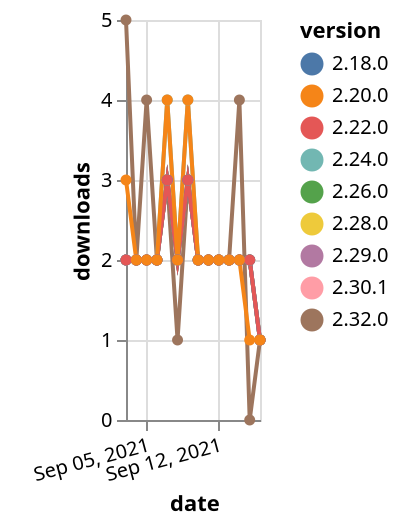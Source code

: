 {"$schema": "https://vega.github.io/schema/vega-lite/v5.json", "description": "A simple bar chart with embedded data.", "data": {"values": [{"date": "2021-09-03", "total": 369, "delta": 2, "version": "2.30.1"}, {"date": "2021-09-04", "total": 371, "delta": 2, "version": "2.30.1"}, {"date": "2021-09-05", "total": 373, "delta": 2, "version": "2.30.1"}, {"date": "2021-09-06", "total": 375, "delta": 2, "version": "2.30.1"}, {"date": "2021-09-07", "total": 378, "delta": 3, "version": "2.30.1"}, {"date": "2021-09-08", "total": 380, "delta": 2, "version": "2.30.1"}, {"date": "2021-09-09", "total": 383, "delta": 3, "version": "2.30.1"}, {"date": "2021-09-10", "total": 385, "delta": 2, "version": "2.30.1"}, {"date": "2021-09-11", "total": 387, "delta": 2, "version": "2.30.1"}, {"date": "2021-09-12", "total": 389, "delta": 2, "version": "2.30.1"}, {"date": "2021-09-13", "total": 391, "delta": 2, "version": "2.30.1"}, {"date": "2021-09-14", "total": 393, "delta": 2, "version": "2.30.1"}, {"date": "2021-09-15", "total": 395, "delta": 2, "version": "2.30.1"}, {"date": "2021-09-16", "total": 396, "delta": 1, "version": "2.30.1"}, {"date": "2021-09-03", "total": 236, "delta": 5, "version": "2.32.0"}, {"date": "2021-09-04", "total": 238, "delta": 2, "version": "2.32.0"}, {"date": "2021-09-05", "total": 242, "delta": 4, "version": "2.32.0"}, {"date": "2021-09-06", "total": 244, "delta": 2, "version": "2.32.0"}, {"date": "2021-09-07", "total": 247, "delta": 3, "version": "2.32.0"}, {"date": "2021-09-08", "total": 248, "delta": 1, "version": "2.32.0"}, {"date": "2021-09-09", "total": 251, "delta": 3, "version": "2.32.0"}, {"date": "2021-09-10", "total": 253, "delta": 2, "version": "2.32.0"}, {"date": "2021-09-11", "total": 255, "delta": 2, "version": "2.32.0"}, {"date": "2021-09-12", "total": 257, "delta": 2, "version": "2.32.0"}, {"date": "2021-09-13", "total": 259, "delta": 2, "version": "2.32.0"}, {"date": "2021-09-14", "total": 263, "delta": 4, "version": "2.32.0"}, {"date": "2021-09-15", "total": 263, "delta": 0, "version": "2.32.0"}, {"date": "2021-09-16", "total": 264, "delta": 1, "version": "2.32.0"}, {"date": "2021-09-03", "total": 1005, "delta": 2, "version": "2.28.0"}, {"date": "2021-09-04", "total": 1007, "delta": 2, "version": "2.28.0"}, {"date": "2021-09-05", "total": 1009, "delta": 2, "version": "2.28.0"}, {"date": "2021-09-06", "total": 1011, "delta": 2, "version": "2.28.0"}, {"date": "2021-09-07", "total": 1014, "delta": 3, "version": "2.28.0"}, {"date": "2021-09-08", "total": 1016, "delta": 2, "version": "2.28.0"}, {"date": "2021-09-09", "total": 1019, "delta": 3, "version": "2.28.0"}, {"date": "2021-09-10", "total": 1021, "delta": 2, "version": "2.28.0"}, {"date": "2021-09-11", "total": 1023, "delta": 2, "version": "2.28.0"}, {"date": "2021-09-12", "total": 1025, "delta": 2, "version": "2.28.0"}, {"date": "2021-09-13", "total": 1027, "delta": 2, "version": "2.28.0"}, {"date": "2021-09-14", "total": 1029, "delta": 2, "version": "2.28.0"}, {"date": "2021-09-15", "total": 1031, "delta": 2, "version": "2.28.0"}, {"date": "2021-09-16", "total": 1032, "delta": 1, "version": "2.28.0"}, {"date": "2021-09-03", "total": 1467, "delta": 2, "version": "2.26.0"}, {"date": "2021-09-04", "total": 1469, "delta": 2, "version": "2.26.0"}, {"date": "2021-09-05", "total": 1471, "delta": 2, "version": "2.26.0"}, {"date": "2021-09-06", "total": 1473, "delta": 2, "version": "2.26.0"}, {"date": "2021-09-07", "total": 1476, "delta": 3, "version": "2.26.0"}, {"date": "2021-09-08", "total": 1478, "delta": 2, "version": "2.26.0"}, {"date": "2021-09-09", "total": 1481, "delta": 3, "version": "2.26.0"}, {"date": "2021-09-10", "total": 1483, "delta": 2, "version": "2.26.0"}, {"date": "2021-09-11", "total": 1485, "delta": 2, "version": "2.26.0"}, {"date": "2021-09-12", "total": 1487, "delta": 2, "version": "2.26.0"}, {"date": "2021-09-13", "total": 1489, "delta": 2, "version": "2.26.0"}, {"date": "2021-09-14", "total": 1491, "delta": 2, "version": "2.26.0"}, {"date": "2021-09-15", "total": 1493, "delta": 2, "version": "2.26.0"}, {"date": "2021-09-16", "total": 1494, "delta": 1, "version": "2.26.0"}, {"date": "2021-09-03", "total": 1959, "delta": 2, "version": "2.24.0"}, {"date": "2021-09-04", "total": 1961, "delta": 2, "version": "2.24.0"}, {"date": "2021-09-05", "total": 1963, "delta": 2, "version": "2.24.0"}, {"date": "2021-09-06", "total": 1965, "delta": 2, "version": "2.24.0"}, {"date": "2021-09-07", "total": 1969, "delta": 4, "version": "2.24.0"}, {"date": "2021-09-08", "total": 1971, "delta": 2, "version": "2.24.0"}, {"date": "2021-09-09", "total": 1975, "delta": 4, "version": "2.24.0"}, {"date": "2021-09-10", "total": 1977, "delta": 2, "version": "2.24.0"}, {"date": "2021-09-11", "total": 1979, "delta": 2, "version": "2.24.0"}, {"date": "2021-09-12", "total": 1981, "delta": 2, "version": "2.24.0"}, {"date": "2021-09-13", "total": 1983, "delta": 2, "version": "2.24.0"}, {"date": "2021-09-14", "total": 1985, "delta": 2, "version": "2.24.0"}, {"date": "2021-09-15", "total": 1987, "delta": 2, "version": "2.24.0"}, {"date": "2021-09-16", "total": 1988, "delta": 1, "version": "2.24.0"}, {"date": "2021-09-03", "total": 639, "delta": 2, "version": "2.29.0"}, {"date": "2021-09-04", "total": 641, "delta": 2, "version": "2.29.0"}, {"date": "2021-09-05", "total": 643, "delta": 2, "version": "2.29.0"}, {"date": "2021-09-06", "total": 645, "delta": 2, "version": "2.29.0"}, {"date": "2021-09-07", "total": 648, "delta": 3, "version": "2.29.0"}, {"date": "2021-09-08", "total": 650, "delta": 2, "version": "2.29.0"}, {"date": "2021-09-09", "total": 653, "delta": 3, "version": "2.29.0"}, {"date": "2021-09-10", "total": 655, "delta": 2, "version": "2.29.0"}, {"date": "2021-09-11", "total": 657, "delta": 2, "version": "2.29.0"}, {"date": "2021-09-12", "total": 659, "delta": 2, "version": "2.29.0"}, {"date": "2021-09-13", "total": 661, "delta": 2, "version": "2.29.0"}, {"date": "2021-09-14", "total": 663, "delta": 2, "version": "2.29.0"}, {"date": "2021-09-15", "total": 665, "delta": 2, "version": "2.29.0"}, {"date": "2021-09-16", "total": 666, "delta": 1, "version": "2.29.0"}, {"date": "2021-09-03", "total": 2339, "delta": 2, "version": "2.18.0"}, {"date": "2021-09-04", "total": 2341, "delta": 2, "version": "2.18.0"}, {"date": "2021-09-05", "total": 2343, "delta": 2, "version": "2.18.0"}, {"date": "2021-09-06", "total": 2345, "delta": 2, "version": "2.18.0"}, {"date": "2021-09-07", "total": 2348, "delta": 3, "version": "2.18.0"}, {"date": "2021-09-08", "total": 2350, "delta": 2, "version": "2.18.0"}, {"date": "2021-09-09", "total": 2353, "delta": 3, "version": "2.18.0"}, {"date": "2021-09-10", "total": 2355, "delta": 2, "version": "2.18.0"}, {"date": "2021-09-11", "total": 2357, "delta": 2, "version": "2.18.0"}, {"date": "2021-09-12", "total": 2359, "delta": 2, "version": "2.18.0"}, {"date": "2021-09-13", "total": 2361, "delta": 2, "version": "2.18.0"}, {"date": "2021-09-14", "total": 2363, "delta": 2, "version": "2.18.0"}, {"date": "2021-09-15", "total": 2365, "delta": 2, "version": "2.18.0"}, {"date": "2021-09-16", "total": 2366, "delta": 1, "version": "2.18.0"}, {"date": "2021-09-03", "total": 2053, "delta": 2, "version": "2.22.0"}, {"date": "2021-09-04", "total": 2055, "delta": 2, "version": "2.22.0"}, {"date": "2021-09-05", "total": 2057, "delta": 2, "version": "2.22.0"}, {"date": "2021-09-06", "total": 2059, "delta": 2, "version": "2.22.0"}, {"date": "2021-09-07", "total": 2062, "delta": 3, "version": "2.22.0"}, {"date": "2021-09-08", "total": 2064, "delta": 2, "version": "2.22.0"}, {"date": "2021-09-09", "total": 2067, "delta": 3, "version": "2.22.0"}, {"date": "2021-09-10", "total": 2069, "delta": 2, "version": "2.22.0"}, {"date": "2021-09-11", "total": 2071, "delta": 2, "version": "2.22.0"}, {"date": "2021-09-12", "total": 2073, "delta": 2, "version": "2.22.0"}, {"date": "2021-09-13", "total": 2075, "delta": 2, "version": "2.22.0"}, {"date": "2021-09-14", "total": 2077, "delta": 2, "version": "2.22.0"}, {"date": "2021-09-15", "total": 2079, "delta": 2, "version": "2.22.0"}, {"date": "2021-09-16", "total": 2080, "delta": 1, "version": "2.22.0"}, {"date": "2021-09-03", "total": 2451, "delta": 3, "version": "2.20.0"}, {"date": "2021-09-04", "total": 2453, "delta": 2, "version": "2.20.0"}, {"date": "2021-09-05", "total": 2455, "delta": 2, "version": "2.20.0"}, {"date": "2021-09-06", "total": 2457, "delta": 2, "version": "2.20.0"}, {"date": "2021-09-07", "total": 2461, "delta": 4, "version": "2.20.0"}, {"date": "2021-09-08", "total": 2463, "delta": 2, "version": "2.20.0"}, {"date": "2021-09-09", "total": 2467, "delta": 4, "version": "2.20.0"}, {"date": "2021-09-10", "total": 2469, "delta": 2, "version": "2.20.0"}, {"date": "2021-09-11", "total": 2471, "delta": 2, "version": "2.20.0"}, {"date": "2021-09-12", "total": 2473, "delta": 2, "version": "2.20.0"}, {"date": "2021-09-13", "total": 2475, "delta": 2, "version": "2.20.0"}, {"date": "2021-09-14", "total": 2477, "delta": 2, "version": "2.20.0"}, {"date": "2021-09-15", "total": 2478, "delta": 1, "version": "2.20.0"}, {"date": "2021-09-16", "total": 2479, "delta": 1, "version": "2.20.0"}]}, "width": "container", "mark": {"type": "line", "point": {"filled": true}}, "encoding": {"x": {"field": "date", "type": "temporal", "timeUnit": "yearmonthdate", "title": "date", "axis": {"labelAngle": -15}}, "y": {"field": "delta", "type": "quantitative", "title": "downloads"}, "color": {"field": "version", "type": "nominal"}, "tooltip": {"field": "delta"}}}